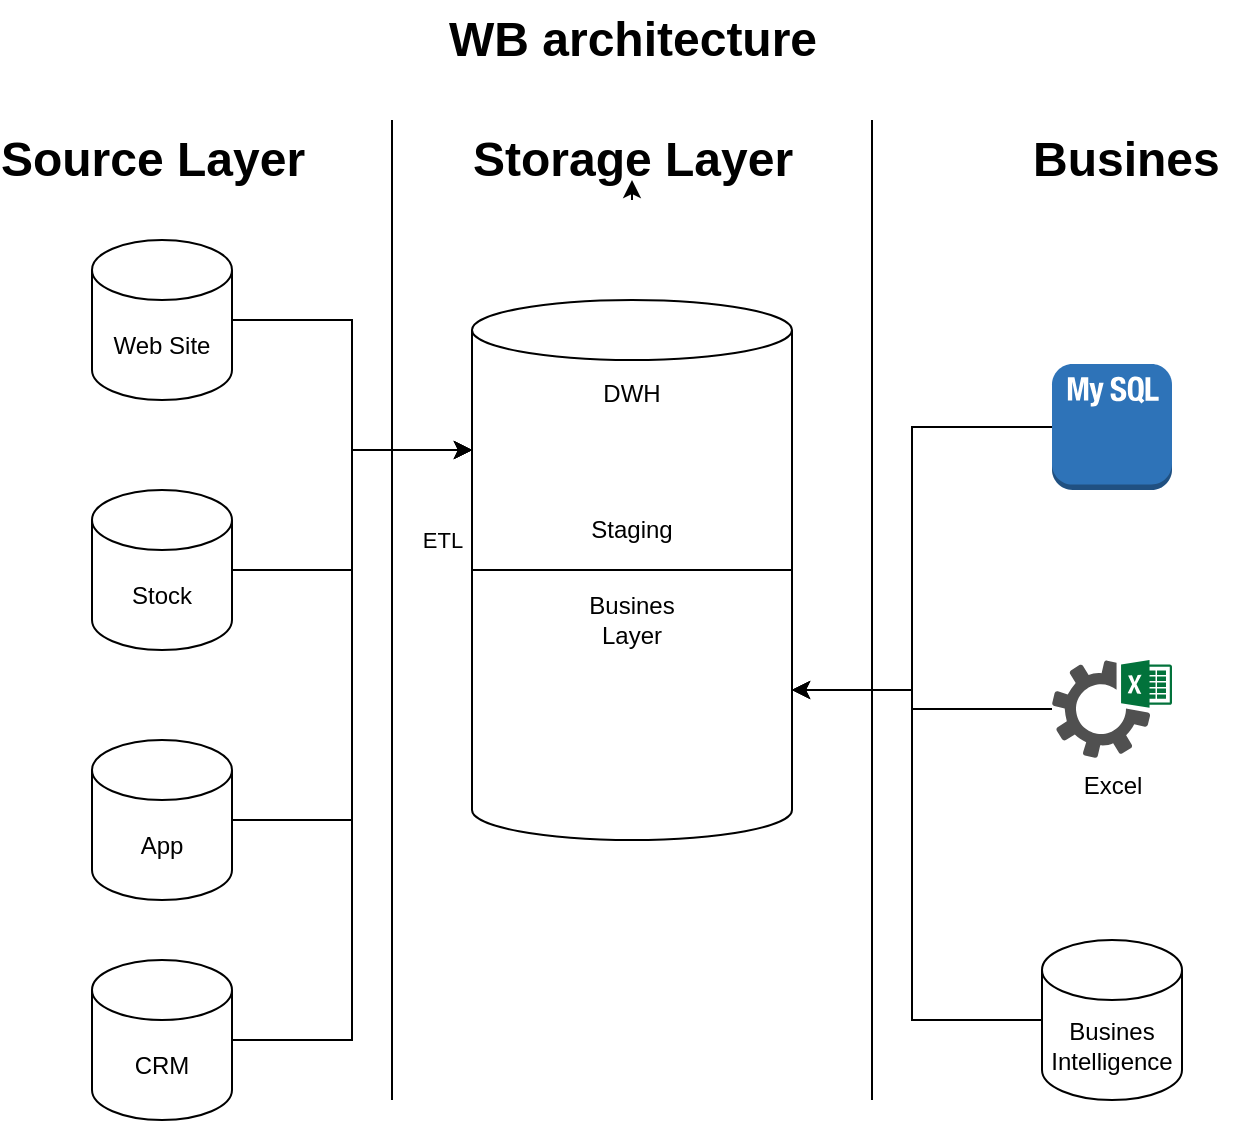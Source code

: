 <mxfile version="22.0.3" type="device">
  <diagram name="Страница — 1" id="cdQRUl_pXXOK2aStwcji">
    <mxGraphModel dx="1036" dy="606" grid="1" gridSize="10" guides="1" tooltips="1" connect="1" arrows="1" fold="1" page="1" pageScale="1" pageWidth="827" pageHeight="1169" math="0" shadow="0">
      <root>
        <mxCell id="0" />
        <mxCell id="1" parent="0" />
        <mxCell id="4lRJeKL5pvIg2zQoeAeS-1" value="" style="endArrow=none;html=1;rounded=0;" parent="1" edge="1">
          <mxGeometry width="50" height="50" relative="1" as="geometry">
            <mxPoint x="260" y="560" as="sourcePoint" />
            <mxPoint x="260" y="70" as="targetPoint" />
          </mxGeometry>
        </mxCell>
        <mxCell id="4lRJeKL5pvIg2zQoeAeS-2" value="Source Layer" style="text;strokeColor=none;fillColor=none;html=1;fontSize=24;fontStyle=1;verticalAlign=middle;align=center;" parent="1" vertex="1">
          <mxGeometry x="90" y="70" width="100" height="40" as="geometry" />
        </mxCell>
        <mxCell id="4lRJeKL5pvIg2zQoeAeS-3" value="Storage Layer" style="text;strokeColor=none;fillColor=none;html=1;fontSize=24;fontStyle=1;verticalAlign=middle;align=center;" parent="1" vertex="1">
          <mxGeometry x="330" y="70" width="100" height="40" as="geometry" />
        </mxCell>
        <mxCell id="4lRJeKL5pvIg2zQoeAeS-4" style="edgeStyle=orthogonalEdgeStyle;rounded=0;orthogonalLoop=1;jettySize=auto;html=1;exitX=0.5;exitY=1;exitDx=0;exitDy=0;entryX=0.5;entryY=0.75;entryDx=0;entryDy=0;entryPerimeter=0;" parent="1" source="4lRJeKL5pvIg2zQoeAeS-3" target="4lRJeKL5pvIg2zQoeAeS-3" edge="1">
          <mxGeometry relative="1" as="geometry" />
        </mxCell>
        <mxCell id="4lRJeKL5pvIg2zQoeAeS-5" value="" style="endArrow=none;html=1;rounded=0;" parent="1" edge="1">
          <mxGeometry width="50" height="50" relative="1" as="geometry">
            <mxPoint x="500" y="560" as="sourcePoint" />
            <mxPoint x="500" y="70" as="targetPoint" />
          </mxGeometry>
        </mxCell>
        <mxCell id="4lRJeKL5pvIg2zQoeAeS-6" value="Busines&amp;nbsp;" style="text;strokeColor=none;fillColor=none;html=1;fontSize=24;fontStyle=1;verticalAlign=middle;align=center;" parent="1" vertex="1">
          <mxGeometry x="580" y="70" width="100" height="40" as="geometry" />
        </mxCell>
        <mxCell id="4lRJeKL5pvIg2zQoeAeS-7" value="" style="shape=cylinder3;whiteSpace=wrap;html=1;boundedLbl=1;backgroundOutline=1;size=15;" parent="1" vertex="1">
          <mxGeometry x="300" y="160" width="160" height="270" as="geometry" />
        </mxCell>
        <mxCell id="4lRJeKL5pvIg2zQoeAeS-8" value="Web Site" style="shape=cylinder3;whiteSpace=wrap;html=1;boundedLbl=1;backgroundOutline=1;size=15;" parent="1" vertex="1">
          <mxGeometry x="110" y="130" width="70" height="80" as="geometry" />
        </mxCell>
        <mxCell id="4lRJeKL5pvIg2zQoeAeS-9" value="WB architecture" style="text;strokeColor=none;fillColor=none;html=1;fontSize=24;fontStyle=1;verticalAlign=middle;align=center;" parent="1" vertex="1">
          <mxGeometry x="330" y="10" width="100" height="40" as="geometry" />
        </mxCell>
        <mxCell id="4lRJeKL5pvIg2zQoeAeS-12" style="edgeStyle=orthogonalEdgeStyle;rounded=0;orthogonalLoop=1;jettySize=auto;html=1;entryX=0;entryY=0;entryDx=0;entryDy=75;entryPerimeter=0;" parent="1" source="4lRJeKL5pvIg2zQoeAeS-10" target="4lRJeKL5pvIg2zQoeAeS-7" edge="1">
          <mxGeometry relative="1" as="geometry">
            <mxPoint x="200" y="280" as="targetPoint" />
          </mxGeometry>
        </mxCell>
        <mxCell id="4lRJeKL5pvIg2zQoeAeS-18" value="ETL" style="edgeLabel;html=1;align=center;verticalAlign=middle;resizable=0;points=[];" parent="4lRJeKL5pvIg2zQoeAeS-12" vertex="1" connectable="0">
          <mxGeometry x="-0.49" y="3" relative="1" as="geometry">
            <mxPoint x="59" y="-12" as="offset" />
          </mxGeometry>
        </mxCell>
        <mxCell id="4lRJeKL5pvIg2zQoeAeS-10" value="Stock" style="shape=cylinder3;whiteSpace=wrap;html=1;boundedLbl=1;backgroundOutline=1;size=15;" parent="1" vertex="1">
          <mxGeometry x="110" y="255" width="70" height="80" as="geometry" />
        </mxCell>
        <mxCell id="4lRJeKL5pvIg2zQoeAeS-11" value="App" style="shape=cylinder3;whiteSpace=wrap;html=1;boundedLbl=1;backgroundOutline=1;size=15;" parent="1" vertex="1">
          <mxGeometry x="110" y="380" width="70" height="80" as="geometry" />
        </mxCell>
        <mxCell id="4lRJeKL5pvIg2zQoeAeS-13" style="edgeStyle=orthogonalEdgeStyle;rounded=0;orthogonalLoop=1;jettySize=auto;html=1;exitX=1;exitY=0.5;exitDx=0;exitDy=0;exitPerimeter=0;entryX=0;entryY=0;entryDx=0;entryDy=75;entryPerimeter=0;" parent="1" source="4lRJeKL5pvIg2zQoeAeS-8" target="4lRJeKL5pvIg2zQoeAeS-7" edge="1">
          <mxGeometry relative="1" as="geometry">
            <mxPoint x="270" y="220" as="targetPoint" />
          </mxGeometry>
        </mxCell>
        <mxCell id="4lRJeKL5pvIg2zQoeAeS-14" style="edgeStyle=orthogonalEdgeStyle;rounded=0;orthogonalLoop=1;jettySize=auto;html=1;entryX=0;entryY=0;entryDx=0;entryDy=75;entryPerimeter=0;" parent="1" source="4lRJeKL5pvIg2zQoeAeS-11" target="4lRJeKL5pvIg2zQoeAeS-7" edge="1">
          <mxGeometry relative="1" as="geometry">
            <mxPoint x="300" y="260" as="targetPoint" />
          </mxGeometry>
        </mxCell>
        <mxCell id="4lRJeKL5pvIg2zQoeAeS-17" style="edgeStyle=orthogonalEdgeStyle;rounded=0;orthogonalLoop=1;jettySize=auto;html=1;entryX=1;entryY=0;entryDx=0;entryDy=195;entryPerimeter=0;" parent="1" source="4lRJeKL5pvIg2zQoeAeS-16" target="4lRJeKL5pvIg2zQoeAeS-7" edge="1">
          <mxGeometry relative="1" as="geometry">
            <Array as="points">
              <mxPoint x="520" y="365" />
              <mxPoint x="520" y="355" />
            </Array>
          </mxGeometry>
        </mxCell>
        <mxCell id="4lRJeKL5pvIg2zQoeAeS-16" value="Excel" style="sketch=0;pointerEvents=1;shadow=0;dashed=0;html=1;strokeColor=none;fillColor=#505050;labelPosition=center;verticalLabelPosition=bottom;verticalAlign=top;outlineConnect=0;align=center;shape=mxgraph.office.services.excel_services;" parent="1" vertex="1">
          <mxGeometry x="590" y="340" width="60" height="49" as="geometry" />
        </mxCell>
        <mxCell id="4lRJeKL5pvIg2zQoeAeS-19" value="CRM" style="shape=cylinder3;whiteSpace=wrap;html=1;boundedLbl=1;backgroundOutline=1;size=15;" parent="1" vertex="1">
          <mxGeometry x="110" y="490" width="70" height="80" as="geometry" />
        </mxCell>
        <mxCell id="4lRJeKL5pvIg2zQoeAeS-20" value="" style="outlineConnect=0;dashed=0;verticalLabelPosition=bottom;verticalAlign=top;align=center;html=1;shape=mxgraph.aws3.mysql_db_instance_2;fillColor=#2E73B8;gradientColor=none;" parent="1" vertex="1">
          <mxGeometry x="590" y="192" width="60" height="63" as="geometry" />
        </mxCell>
        <mxCell id="4lRJeKL5pvIg2zQoeAeS-21" style="edgeStyle=orthogonalEdgeStyle;rounded=0;orthogonalLoop=1;jettySize=auto;html=1;entryX=1;entryY=0;entryDx=0;entryDy=195;entryPerimeter=0;" parent="1" source="4lRJeKL5pvIg2zQoeAeS-20" target="4lRJeKL5pvIg2zQoeAeS-7" edge="1">
          <mxGeometry relative="1" as="geometry">
            <Array as="points">
              <mxPoint x="520" y="224" />
              <mxPoint x="520" y="355" />
            </Array>
          </mxGeometry>
        </mxCell>
        <mxCell id="_b4ZvS_Bz2sJnUdqVEeN-1" value="DWH" style="text;html=1;strokeColor=none;fillColor=none;align=center;verticalAlign=middle;whiteSpace=wrap;rounded=0;" vertex="1" parent="1">
          <mxGeometry x="350" y="192" width="60" height="30" as="geometry" />
        </mxCell>
        <mxCell id="_b4ZvS_Bz2sJnUdqVEeN-2" value="" style="endArrow=none;html=1;rounded=0;exitX=0;exitY=0.5;exitDx=0;exitDy=0;exitPerimeter=0;entryX=1;entryY=0.5;entryDx=0;entryDy=0;entryPerimeter=0;" edge="1" parent="1" source="4lRJeKL5pvIg2zQoeAeS-7" target="4lRJeKL5pvIg2zQoeAeS-7">
          <mxGeometry width="50" height="50" relative="1" as="geometry">
            <mxPoint x="360" y="320" as="sourcePoint" />
            <mxPoint x="410" y="270" as="targetPoint" />
          </mxGeometry>
        </mxCell>
        <mxCell id="_b4ZvS_Bz2sJnUdqVEeN-4" value="Staging" style="text;html=1;strokeColor=none;fillColor=none;align=center;verticalAlign=middle;whiteSpace=wrap;rounded=0;" vertex="1" parent="1">
          <mxGeometry x="350" y="260" width="60" height="30" as="geometry" />
        </mxCell>
        <mxCell id="_b4ZvS_Bz2sJnUdqVEeN-5" value="Busines Layer" style="text;html=1;strokeColor=none;fillColor=none;align=center;verticalAlign=middle;whiteSpace=wrap;rounded=0;" vertex="1" parent="1">
          <mxGeometry x="350" y="305" width="60" height="30" as="geometry" />
        </mxCell>
        <mxCell id="_b4ZvS_Bz2sJnUdqVEeN-7" value="Busines Intelligence" style="shape=cylinder3;whiteSpace=wrap;html=1;boundedLbl=1;backgroundOutline=1;size=15;" vertex="1" parent="1">
          <mxGeometry x="585" y="480" width="70" height="80" as="geometry" />
        </mxCell>
        <mxCell id="_b4ZvS_Bz2sJnUdqVEeN-8" style="edgeStyle=orthogonalEdgeStyle;rounded=0;orthogonalLoop=1;jettySize=auto;html=1;entryX=1;entryY=0;entryDx=0;entryDy=195;entryPerimeter=0;" edge="1" parent="1" source="_b4ZvS_Bz2sJnUdqVEeN-7" target="4lRJeKL5pvIg2zQoeAeS-7">
          <mxGeometry relative="1" as="geometry">
            <Array as="points">
              <mxPoint x="520" y="520" />
              <mxPoint x="520" y="355" />
            </Array>
          </mxGeometry>
        </mxCell>
        <mxCell id="_b4ZvS_Bz2sJnUdqVEeN-9" style="edgeStyle=orthogonalEdgeStyle;rounded=0;orthogonalLoop=1;jettySize=auto;html=1;entryX=0;entryY=0;entryDx=0;entryDy=75;entryPerimeter=0;" edge="1" parent="1" source="4lRJeKL5pvIg2zQoeAeS-19" target="4lRJeKL5pvIg2zQoeAeS-7">
          <mxGeometry relative="1" as="geometry" />
        </mxCell>
      </root>
    </mxGraphModel>
  </diagram>
</mxfile>
